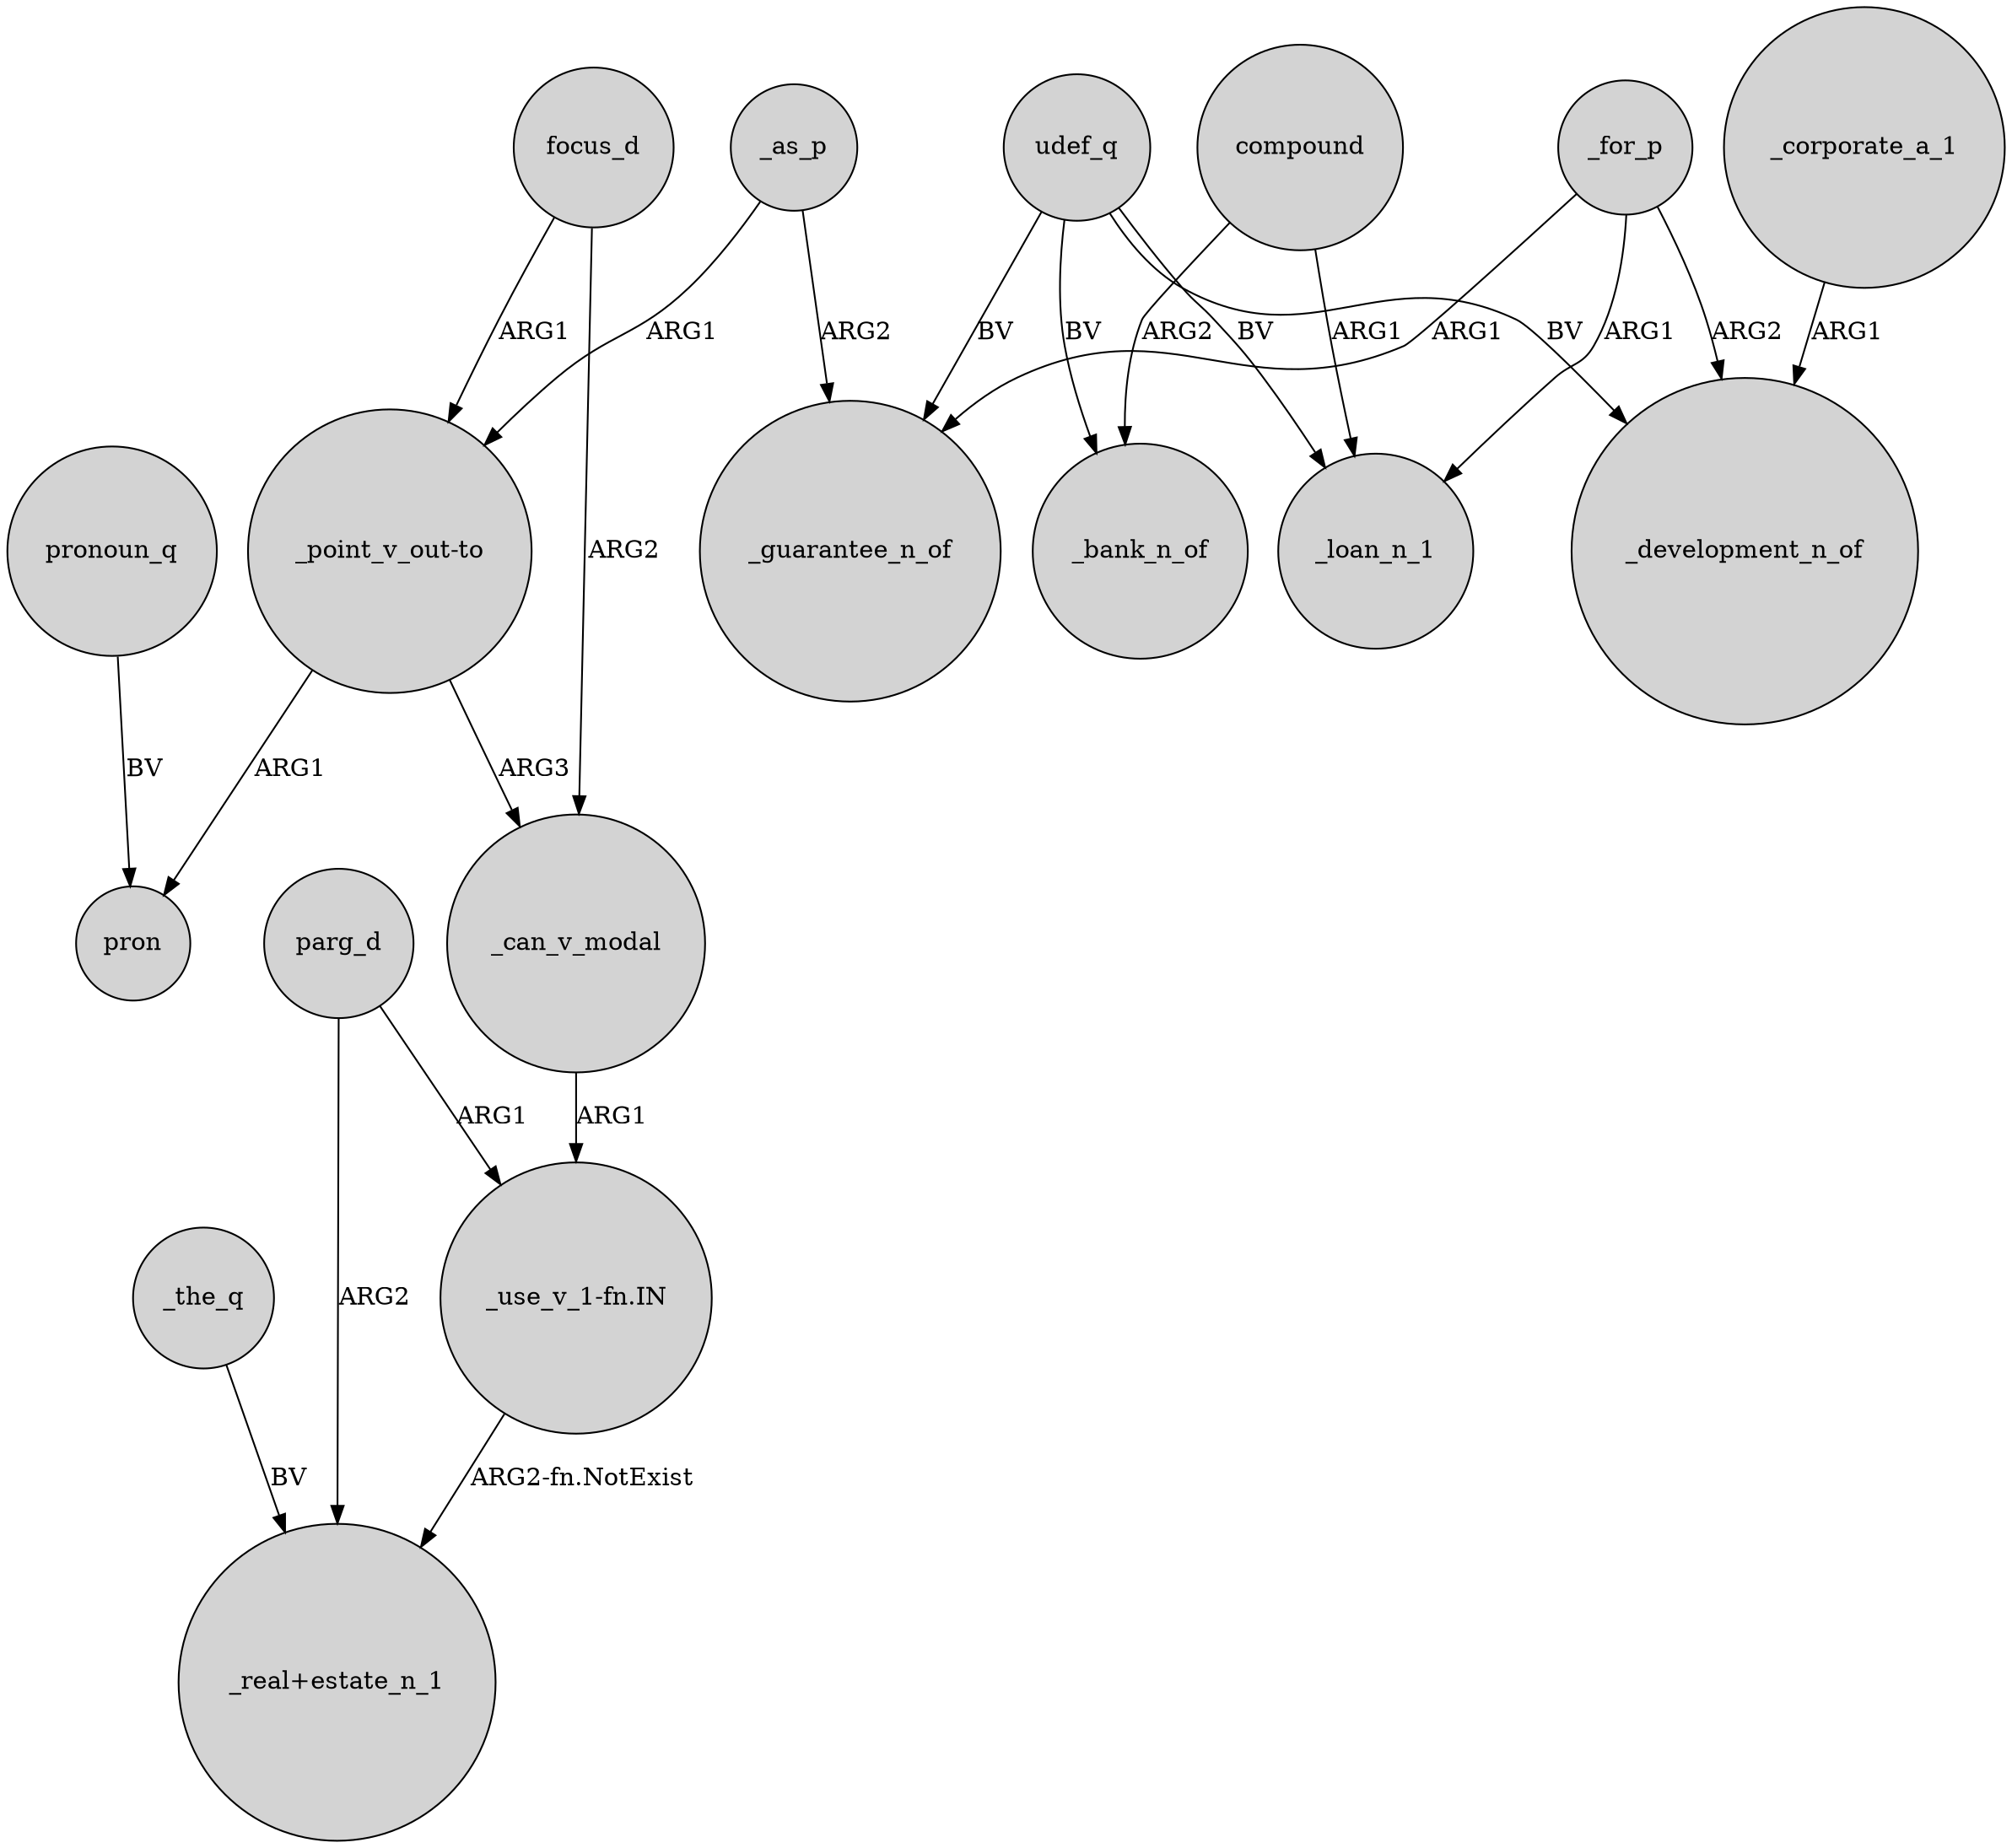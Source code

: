 digraph {
	node [shape=circle style=filled]
	_the_q -> "_real+estate_n_1" [label=BV]
	compound -> _bank_n_of [label=ARG2]
	_as_p -> _guarantee_n_of [label=ARG2]
	"_point_v_out-to" -> _can_v_modal [label=ARG3]
	udef_q -> _guarantee_n_of [label=BV]
	"_use_v_1-fn.IN" -> "_real+estate_n_1" [label="ARG2-fn.NotExist"]
	_as_p -> "_point_v_out-to" [label=ARG1]
	pronoun_q -> pron [label=BV]
	_for_p -> _development_n_of [label=ARG2]
	parg_d -> "_real+estate_n_1" [label=ARG2]
	parg_d -> "_use_v_1-fn.IN" [label=ARG1]
	compound -> _loan_n_1 [label=ARG1]
	udef_q -> _development_n_of [label=BV]
	udef_q -> _bank_n_of [label=BV]
	_corporate_a_1 -> _development_n_of [label=ARG1]
	focus_d -> "_point_v_out-to" [label=ARG1]
	focus_d -> _can_v_modal [label=ARG2]
	"_point_v_out-to" -> pron [label=ARG1]
	_can_v_modal -> "_use_v_1-fn.IN" [label=ARG1]
	_for_p -> _guarantee_n_of [label=ARG1]
	_for_p -> _loan_n_1 [label=ARG1]
	udef_q -> _loan_n_1 [label=BV]
}
